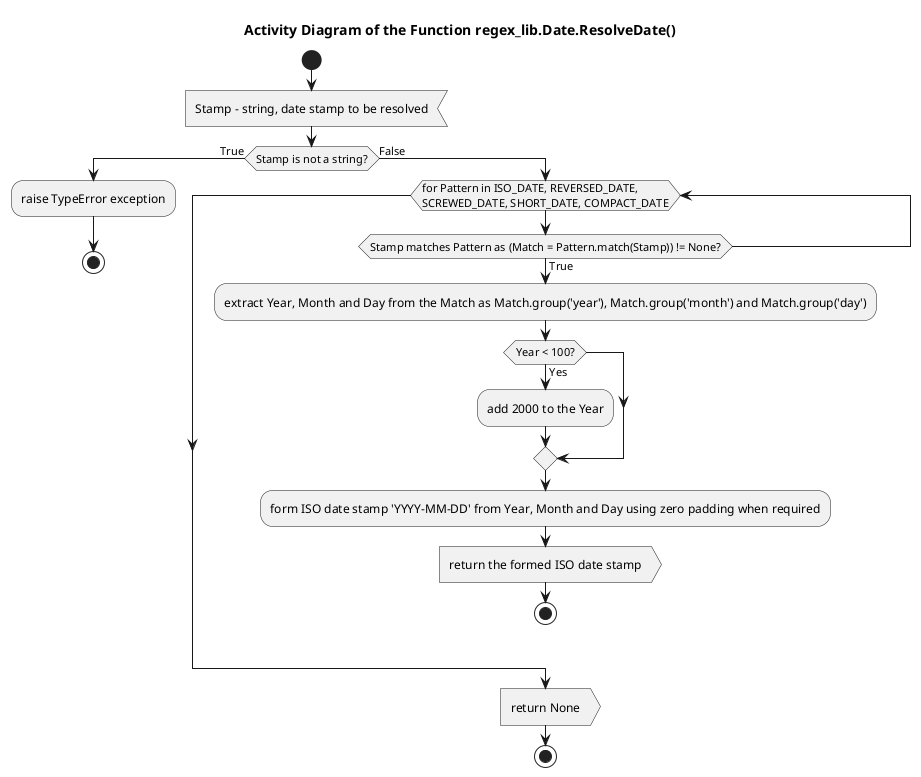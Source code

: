 @startuml date_resolvedate

title Activity Diagram of the Function regex_lib.Date.ResolveDate()

start

:Stamp - string, date stamp to be resolved<

if (Stamp is not a string?) then (True)
    :raise TypeError exception;
    
    stop
else (False)
    while (for Pattern in ISO_DATE, REVERSED_DATE,\nSCREWED_DATE, SHORT_DATE, COMPACT_DATE)
        if (Stamp matches Pattern as (Match = Pattern.match(Stamp)) != None?) then (True)
            :extract Year, Month and Day from the Match as Match.group('year'), Match.group('month') and Match.group('day');
            
            if (Year < 100?) then (Yes)
                :add 2000 to the Year;
            endif
            
            :form ISO date stamp 'YYYY-MM-DD' from Year, Month and Day using zero padding when required;
            
            :return the formed ISO date stamp>
            
            stop
        endif
    end while
    
    :return None>
    
    stop
endif

@enduml